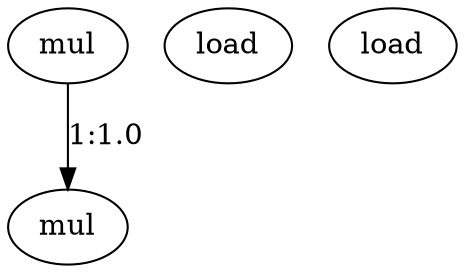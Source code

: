 digraph {

  0 [label="mul"];
  1 [label="load"];
  2 [label="mul"];
  3 [label="load"];

  0->2 [label="1:1.0"];

}
